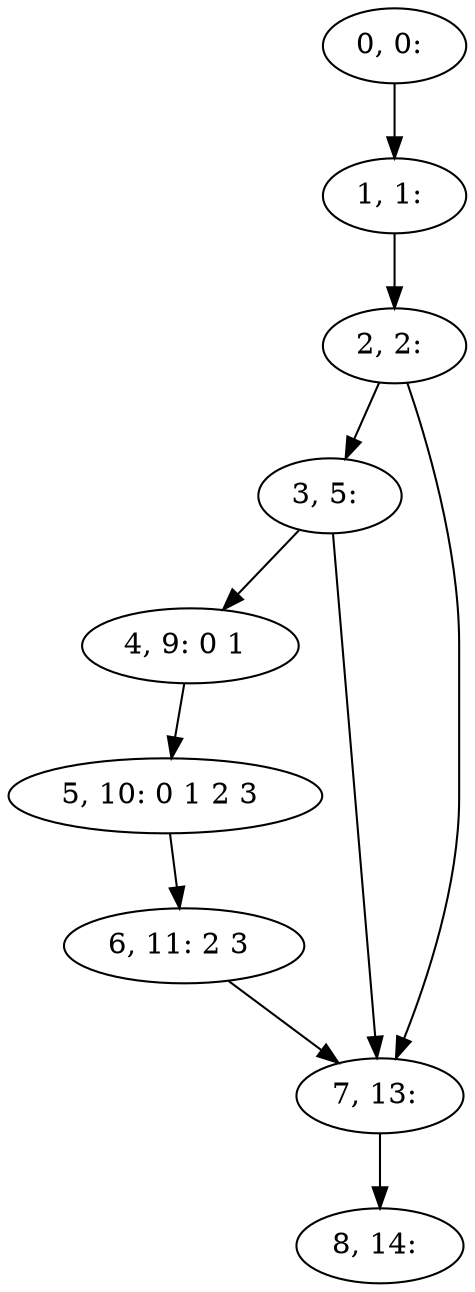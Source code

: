 digraph G {
0[label="0, 0: "];
1[label="1, 1: "];
2[label="2, 2: "];
3[label="3, 5: "];
4[label="4, 9: 0 1 "];
5[label="5, 10: 0 1 2 3 "];
6[label="6, 11: 2 3 "];
7[label="7, 13: "];
8[label="8, 14: "];
0->1 ;
1->2 ;
2->3 ;
2->7 ;
3->4 ;
3->7 ;
4->5 ;
5->6 ;
6->7 ;
7->8 ;
}
